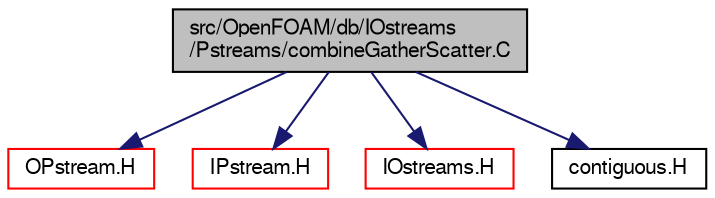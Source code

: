 digraph "src/OpenFOAM/db/IOstreams/Pstreams/combineGatherScatter.C"
{
  bgcolor="transparent";
  edge [fontname="FreeSans",fontsize="10",labelfontname="FreeSans",labelfontsize="10"];
  node [fontname="FreeSans",fontsize="10",shape=record];
  Node0 [label="src/OpenFOAM/db/IOstreams\l/Pstreams/combineGatherScatter.C",height=0.2,width=0.4,color="black", fillcolor="grey75", style="filled", fontcolor="black"];
  Node0 -> Node1 [color="midnightblue",fontsize="10",style="solid",fontname="FreeSans"];
  Node1 [label="OPstream.H",height=0.2,width=0.4,color="red",URL="$a09128.html"];
  Node0 -> Node73 [color="midnightblue",fontsize="10",style="solid",fontname="FreeSans"];
  Node73 [label="IPstream.H",height=0.2,width=0.4,color="red",URL="$a09122.html"];
  Node0 -> Node81 [color="midnightblue",fontsize="10",style="solid",fontname="FreeSans"];
  Node81 [label="IOstreams.H",height=0.2,width=0.4,color="red",URL="$a09104.html",tooltip="Useful combination of include files which define Sin, Sout and Serr and the use of IO streams general..."];
  Node0 -> Node87 [color="midnightblue",fontsize="10",style="solid",fontname="FreeSans"];
  Node87 [label="contiguous.H",height=0.2,width=0.4,color="black",URL="$a12185.html",tooltip="Template function to specify if the data of a type are contiguous. "];
}
